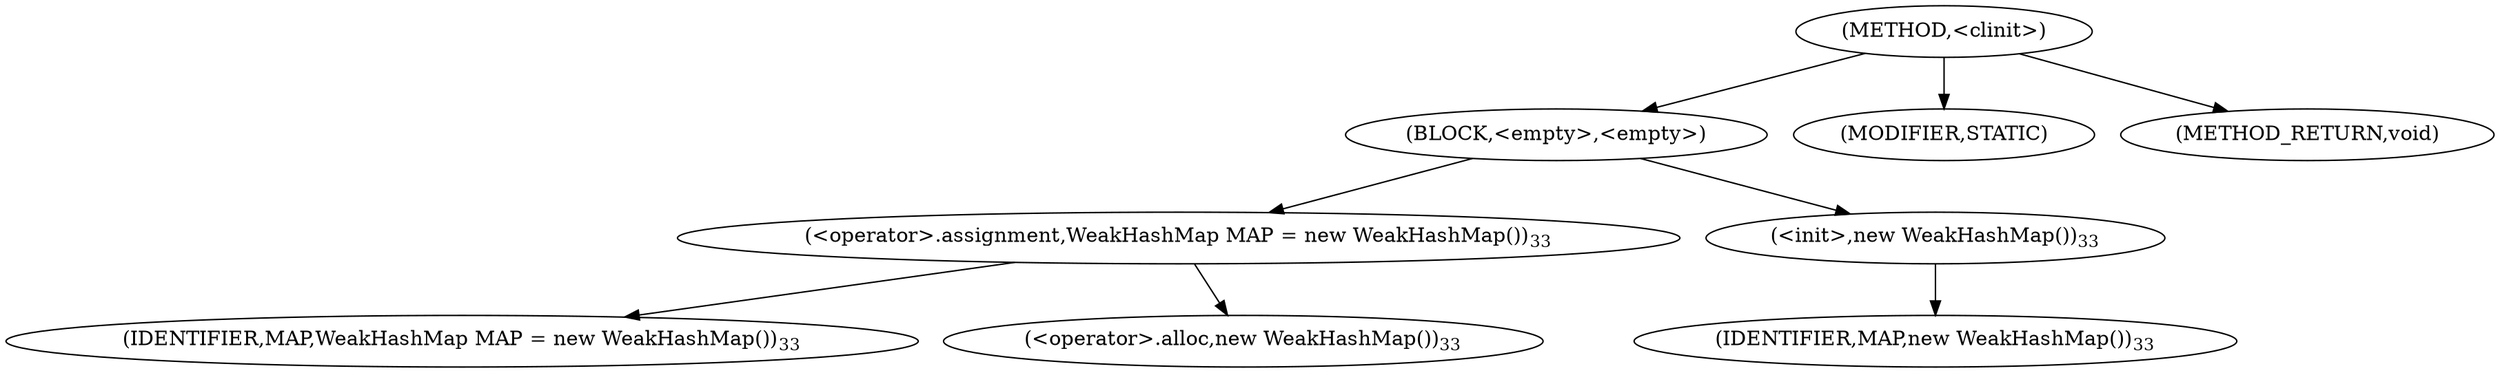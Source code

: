 digraph "&lt;clinit&gt;" {  
"286" [label = <(METHOD,&lt;clinit&gt;)> ]
"287" [label = <(BLOCK,&lt;empty&gt;,&lt;empty&gt;)> ]
"288" [label = <(&lt;operator&gt;.assignment,WeakHashMap MAP = new WeakHashMap())<SUB>33</SUB>> ]
"289" [label = <(IDENTIFIER,MAP,WeakHashMap MAP = new WeakHashMap())<SUB>33</SUB>> ]
"290" [label = <(&lt;operator&gt;.alloc,new WeakHashMap())<SUB>33</SUB>> ]
"291" [label = <(&lt;init&gt;,new WeakHashMap())<SUB>33</SUB>> ]
"3" [label = <(IDENTIFIER,MAP,new WeakHashMap())<SUB>33</SUB>> ]
"292" [label = <(MODIFIER,STATIC)> ]
"293" [label = <(METHOD_RETURN,void)> ]
  "286" -> "287" 
  "286" -> "292" 
  "286" -> "293" 
  "287" -> "288" 
  "287" -> "291" 
  "288" -> "289" 
  "288" -> "290" 
  "291" -> "3" 
}
